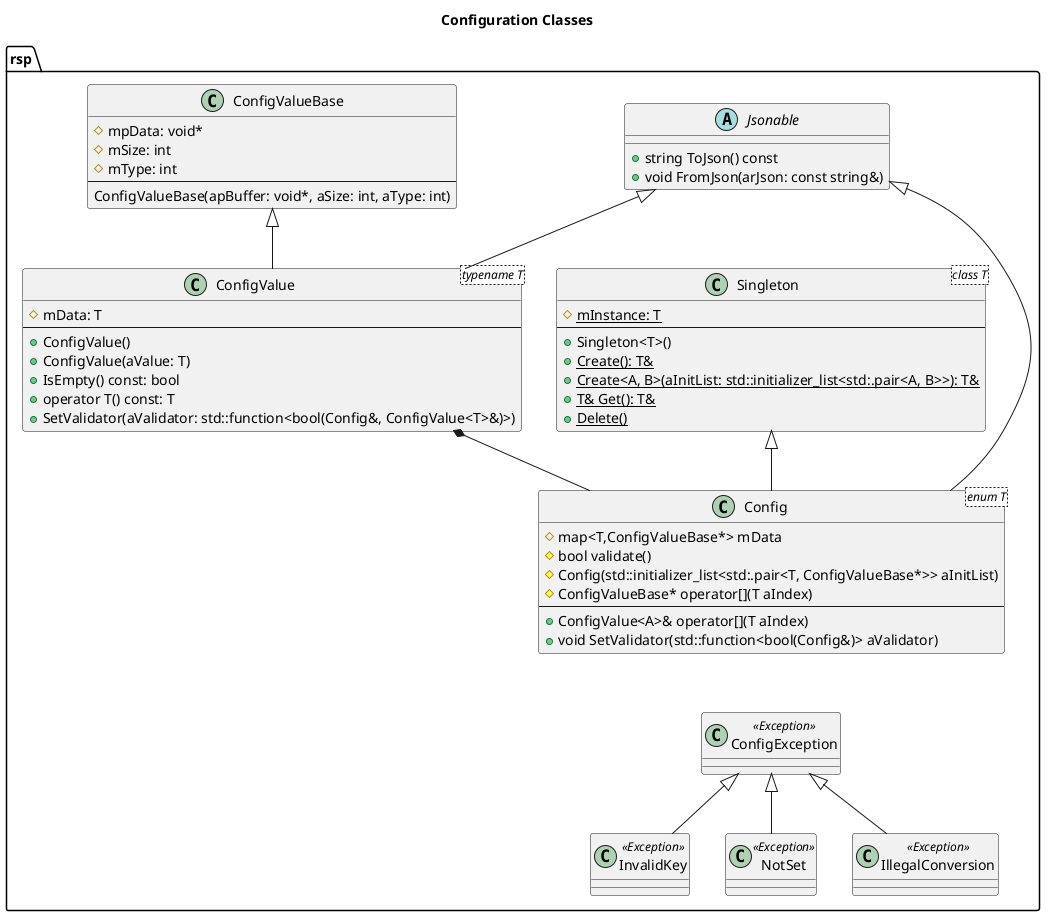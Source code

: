 @startuml

skinparam stereotypeCBackgroundColor<<Exception>> Red
'hide stereotype

title Configuration Classes

namespace rsp {

abstract class Jsonable {
    +string ToJson() const
    +void FromJson(arJson: const string&)
}

class Singleton<class T> {
    #{static} mInstance: T
--
    +Singleton<T>()
    +{static} Create(): T&
    +{static} Create<A, B>(aInitList: std::initializer_list<std:.pair<A, B>>): T& 
    +{static} T& Get(): T& 
    +{static} Delete()
}

class ConfigValueBase {
    #mpData: void*
    #mSize: int
    #mType: int
--
    ConfigValueBase(apBuffer: void*, aSize: int, aType: int)
}

class ConfigValue<typename T> {
    #mData: T
--
    +ConfigValue()
    +ConfigValue(aValue: T)
    +IsEmpty() const: bool
    +operator T() const: T
    +SetValidator(aValidator: std::function<bool(Config&, ConfigValue<T>&)>)
}

class Config<enum T> {
    #map<T,ConfigValueBase*> mData
    #bool validate()
    #Config(std::initializer_list<std:.pair<T, ConfigValueBase*>> aInitList)
    #ConfigValueBase* operator[](T aIndex)
--
    +ConfigValue<A>& operator[](T aIndex)
    +void SetValidator(std::function<bool(Config&)> aValidator)
}

ConfigValueBase <|-- ConfigValue
ConfigValue *-- Config
Jsonable <|-- Config
Jsonable <|-- ConfigValue
Singleton <|-- Config

class ConfigException <<Exception>>
class InvalidKey <<Exception>>
class NotSet <<Exception>>
class IllegalConversion <<Exception>>

ConfigException <|-- InvalidKey
ConfigException <|-- NotSet
ConfigException <|-- IllegalConversion

Config <-down[hidden]- ConfigException

}

@enduml
